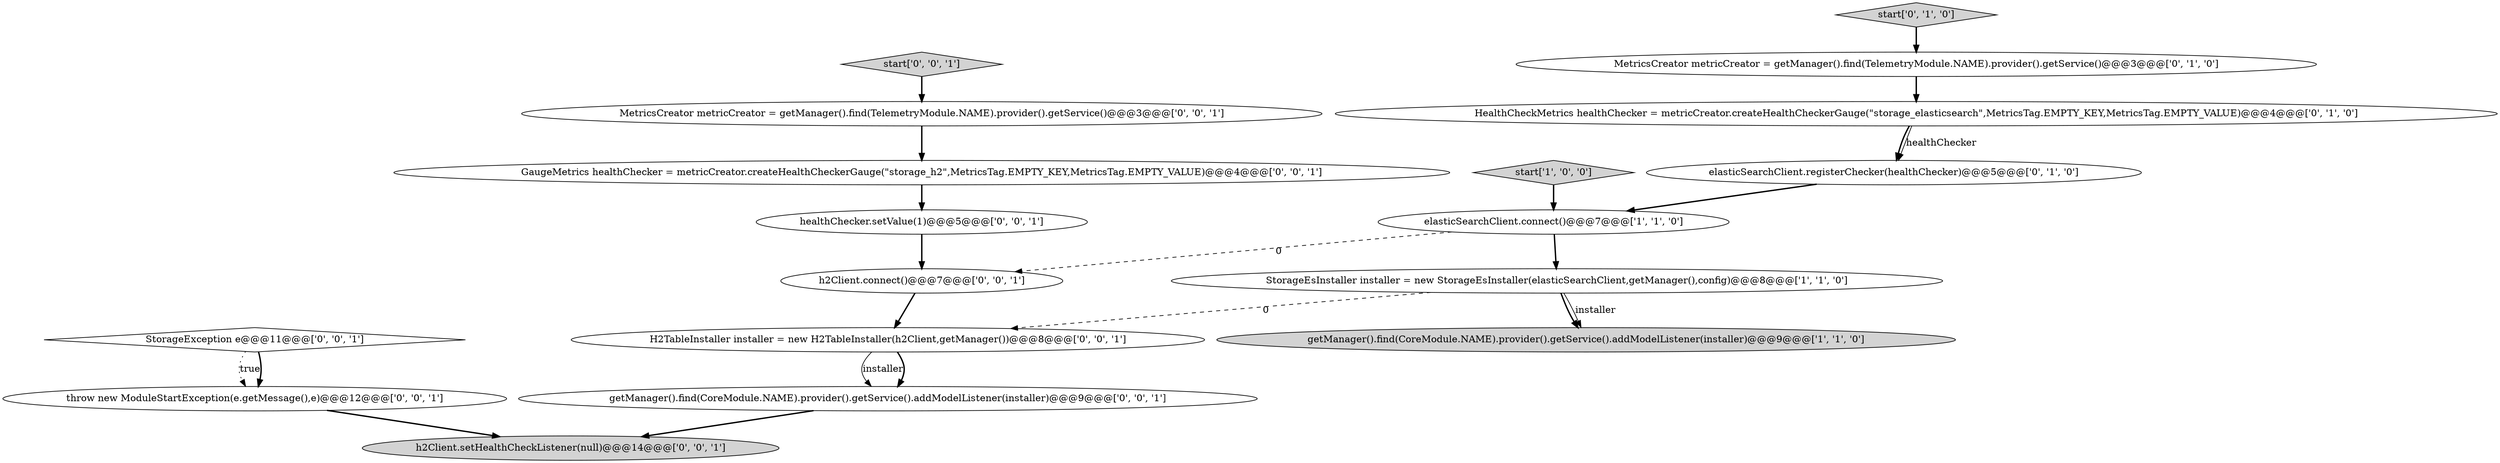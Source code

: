 digraph {
14 [style = filled, label = "H2TableInstaller installer = new H2TableInstaller(h2Client,getManager())@@@8@@@['0', '0', '1']", fillcolor = white, shape = ellipse image = "AAA0AAABBB3BBB"];
2 [style = filled, label = "elasticSearchClient.connect()@@@7@@@['1', '1', '0']", fillcolor = white, shape = ellipse image = "AAA0AAABBB1BBB"];
11 [style = filled, label = "h2Client.setHealthCheckListener(null)@@@14@@@['0', '0', '1']", fillcolor = lightgray, shape = ellipse image = "AAA0AAABBB3BBB"];
17 [style = filled, label = "StorageException e@@@11@@@['0', '0', '1']", fillcolor = white, shape = diamond image = "AAA0AAABBB3BBB"];
10 [style = filled, label = "getManager().find(CoreModule.NAME).provider().getService().addModelListener(installer)@@@9@@@['0', '0', '1']", fillcolor = white, shape = ellipse image = "AAA0AAABBB3BBB"];
5 [style = filled, label = "start['0', '1', '0']", fillcolor = lightgray, shape = diamond image = "AAA0AAABBB2BBB"];
13 [style = filled, label = "start['0', '0', '1']", fillcolor = lightgray, shape = diamond image = "AAA0AAABBB3BBB"];
8 [style = filled, label = "healthChecker.setValue(1)@@@5@@@['0', '0', '1']", fillcolor = white, shape = ellipse image = "AAA0AAABBB3BBB"];
9 [style = filled, label = "throw new ModuleStartException(e.getMessage(),e)@@@12@@@['0', '0', '1']", fillcolor = white, shape = ellipse image = "AAA0AAABBB3BBB"];
1 [style = filled, label = "start['1', '0', '0']", fillcolor = lightgray, shape = diamond image = "AAA0AAABBB1BBB"];
4 [style = filled, label = "MetricsCreator metricCreator = getManager().find(TelemetryModule.NAME).provider().getService()@@@3@@@['0', '1', '0']", fillcolor = white, shape = ellipse image = "AAA1AAABBB2BBB"];
7 [style = filled, label = "HealthCheckMetrics healthChecker = metricCreator.createHealthCheckerGauge(\"storage_elasticsearch\",MetricsTag.EMPTY_KEY,MetricsTag.EMPTY_VALUE)@@@4@@@['0', '1', '0']", fillcolor = white, shape = ellipse image = "AAA1AAABBB2BBB"];
12 [style = filled, label = "MetricsCreator metricCreator = getManager().find(TelemetryModule.NAME).provider().getService()@@@3@@@['0', '0', '1']", fillcolor = white, shape = ellipse image = "AAA0AAABBB3BBB"];
0 [style = filled, label = "StorageEsInstaller installer = new StorageEsInstaller(elasticSearchClient,getManager(),config)@@@8@@@['1', '1', '0']", fillcolor = white, shape = ellipse image = "AAA0AAABBB1BBB"];
6 [style = filled, label = "elasticSearchClient.registerChecker(healthChecker)@@@5@@@['0', '1', '0']", fillcolor = white, shape = ellipse image = "AAA1AAABBB2BBB"];
3 [style = filled, label = "getManager().find(CoreModule.NAME).provider().getService().addModelListener(installer)@@@9@@@['1', '1', '0']", fillcolor = lightgray, shape = ellipse image = "AAA0AAABBB1BBB"];
16 [style = filled, label = "h2Client.connect()@@@7@@@['0', '0', '1']", fillcolor = white, shape = ellipse image = "AAA0AAABBB3BBB"];
15 [style = filled, label = "GaugeMetrics healthChecker = metricCreator.createHealthCheckerGauge(\"storage_h2\",MetricsTag.EMPTY_KEY,MetricsTag.EMPTY_VALUE)@@@4@@@['0', '0', '1']", fillcolor = white, shape = ellipse image = "AAA0AAABBB3BBB"];
8->16 [style = bold, label=""];
4->7 [style = bold, label=""];
9->11 [style = bold, label=""];
12->15 [style = bold, label=""];
7->6 [style = bold, label=""];
0->14 [style = dashed, label="0"];
10->11 [style = bold, label=""];
0->3 [style = bold, label=""];
7->6 [style = solid, label="healthChecker"];
14->10 [style = solid, label="installer"];
5->4 [style = bold, label=""];
6->2 [style = bold, label=""];
17->9 [style = dotted, label="true"];
2->16 [style = dashed, label="0"];
13->12 [style = bold, label=""];
0->3 [style = solid, label="installer"];
16->14 [style = bold, label=""];
17->9 [style = bold, label=""];
2->0 [style = bold, label=""];
14->10 [style = bold, label=""];
15->8 [style = bold, label=""];
1->2 [style = bold, label=""];
}
